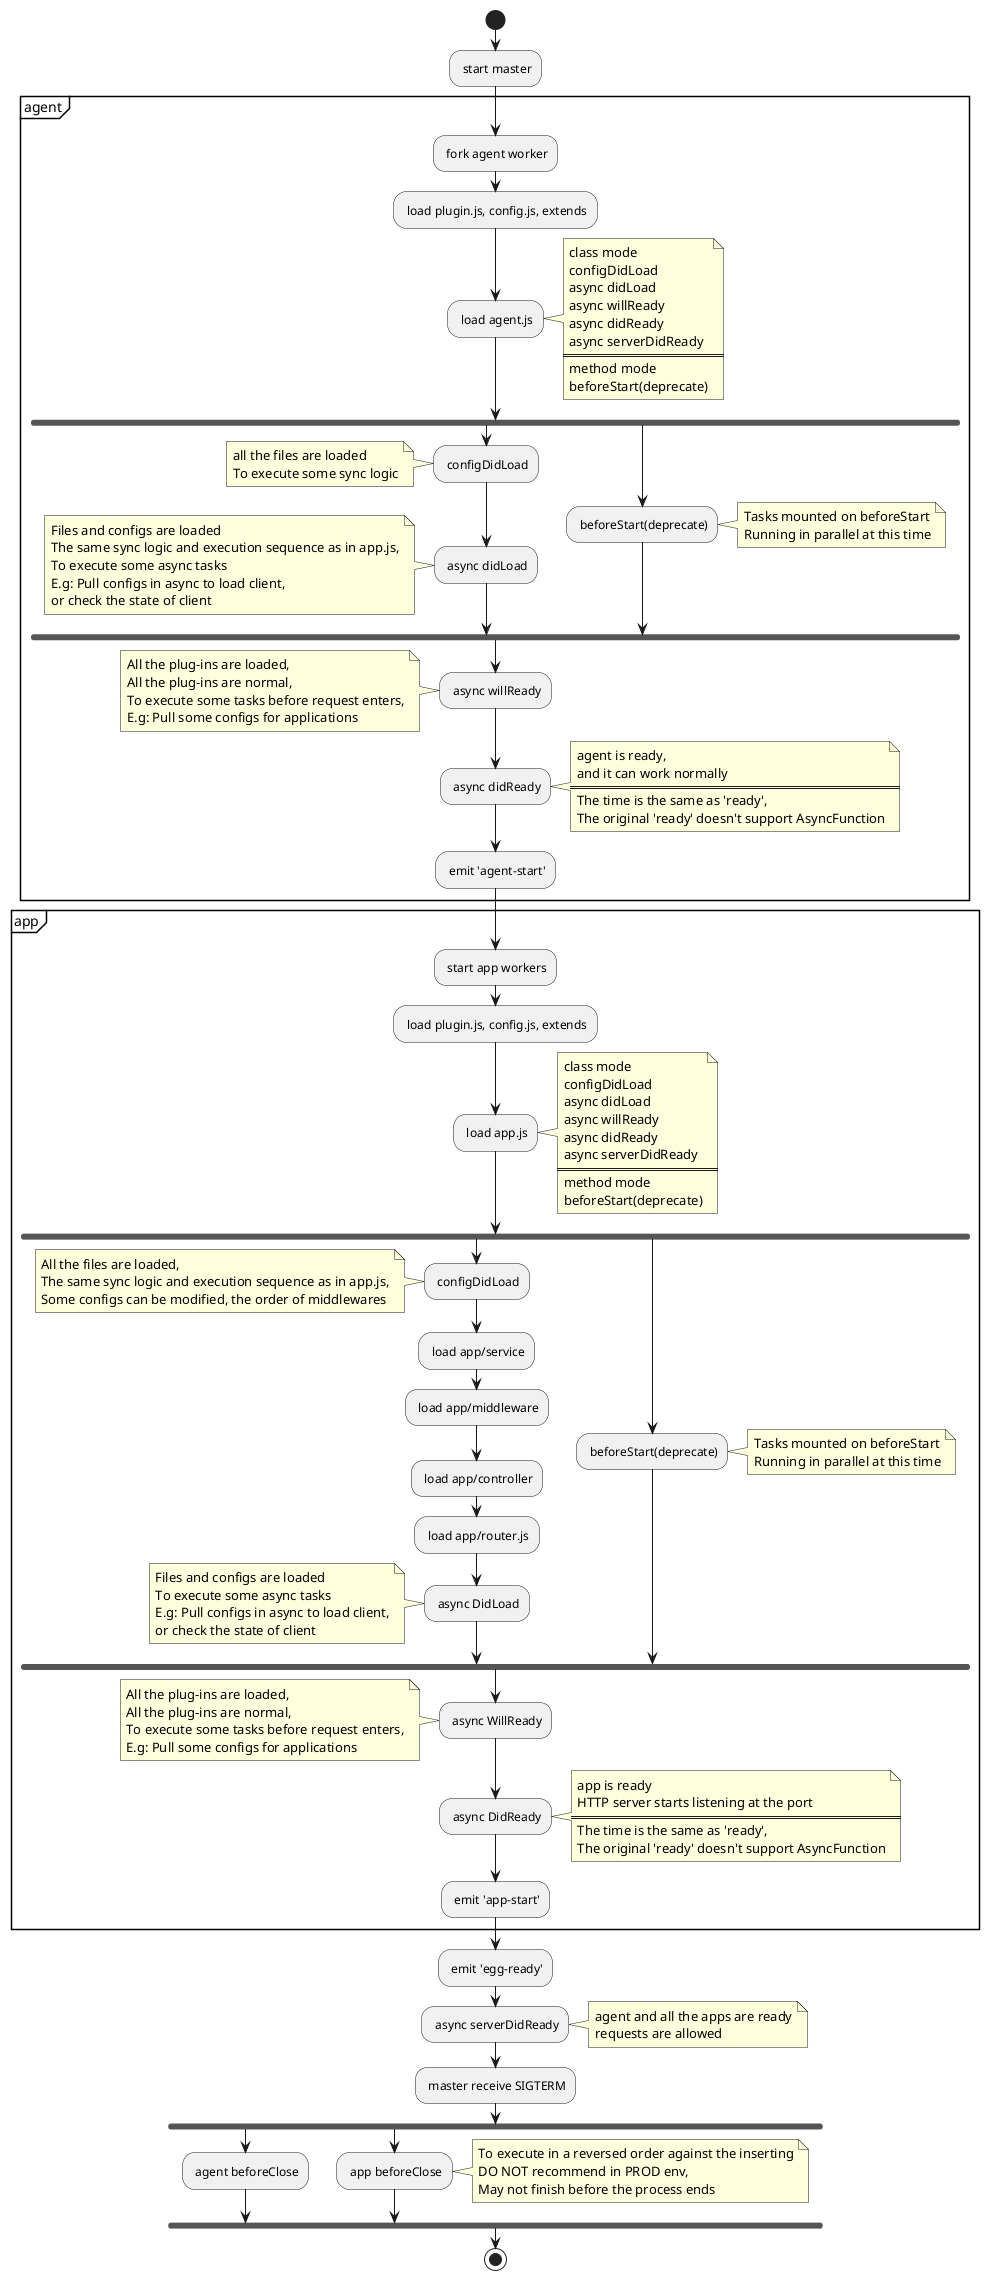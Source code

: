 @startuml
start
: start master;
partition agent {
  : fork agent worker;
  : load plugin.js, config.js, extends;
  : load agent.js;
  note right
    class mode
    configDidLoad
    async didLoad
    async willReady
    async didReady
    async serverDidReady
    ====
    method mode
    beforeStart(deprecate)
  end note
  fork
  : configDidLoad;
  note left
    all the files are loaded
    To execute some sync logic
  end note
  : async didLoad;
  note left
    Files and configs are loaded
    The same sync logic and execution sequence as in app.js,
    To execute some async tasks
    E.g: Pull configs in async to load client,
    or check the state of client
  end note
  fork again
    : beforeStart(deprecate);
    note right
      Tasks mounted on beforeStart
      Running in parallel at this time
    end note
  endfork
  : async willReady;
  note left
    All the plug-ins are loaded,
    All the plug-ins are normal,
    To execute some tasks before request enters,
    E.g: Pull some configs for applications
  end note
  : async didReady;
  note right
    agent is ready,
    and it can work normally
    ====
    The time is the same as 'ready',
    The original 'ready' doesn't support AsyncFunction
  end note
  : emit 'agent-start';
}
partition app {
  : start app workers;
  : load plugin.js, config.js, extends;
  : load app.js;
  note right
    class mode
    configDidLoad
    async didLoad
    async willReady
    async didReady
    async serverDidReady
    ====
    method mode
    beforeStart(deprecate)
  end note
  fork
    : configDidLoad;
    note left
      All the files are loaded,
      The same sync logic and execution sequence as in app.js,
      Some configs can be modified, the order of middlewares
    end note
    : load app/service;
    : load app/middleware;
    : load app/controller;
    : load app/router.js;
    : async DidLoad;
  note left
    Files and configs are loaded
    To execute some async tasks
    E.g: Pull configs in async to load client,
    or check the state of client
  end note
  fork again
    : beforeStart(deprecate);
    note right
      Tasks mounted on beforeStart
      Running in parallel at this time
    end note
  end fork
    : async WillReady;
  note left
    All the plug-ins are loaded,
    All the plug-ins are normal,
    To execute some tasks before request enters,
    E.g: Pull some configs for applications
  end note
  : async DidReady;
  note right
    app is ready
    HTTP server starts listening at the port
    ====
    The time is the same as 'ready',
    The original 'ready' doesn't support AsyncFunction
  end note
  : emit 'app-start';
}
: emit 'egg-ready';
: async serverDidReady;
note right
  agent and all the apps are ready
  requests are allowed
end note
: master receive SIGTERM;
fork
: agent beforeClose;
fork again
: app beforeClose;
note right
  To execute in a reversed order against the inserting
  DO NOT recommend in PROD env,
  May not finish before the process ends
end note
endfork
stop
@enduml
